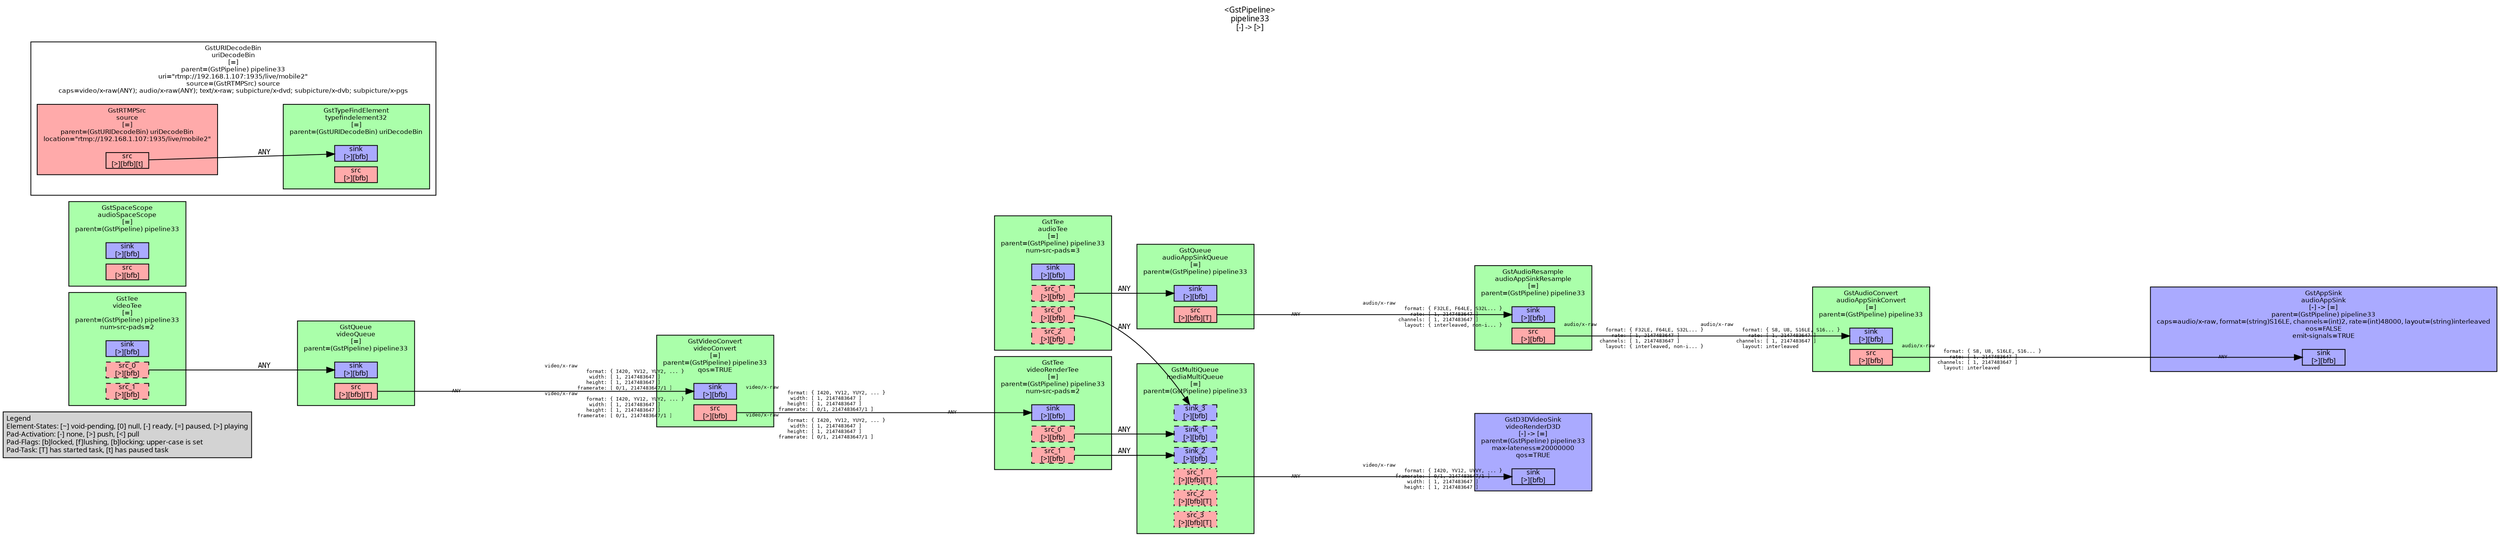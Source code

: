 digraph pipeline {
  rankdir=LR;
  fontname="sans";
  fontsize="10";
  labelloc=t;
  nodesep=.1;
  ranksep=.2;
  label="<GstPipeline>\npipeline33\n[-] -> [>]";
  node [style=filled, shape=box, fontsize="9", fontname="sans", margin="0.0,0.0"];
  edge [labelfontsize="6", fontsize="9", fontname="monospace"];
  
  legend [
    pos="0,0!",
    margin="0.05,0.05",
    label="Legend\lElement-States: [~] void-pending, [0] null, [-] ready, [=] paused, [>] playing\lPad-Activation: [-] none, [>] push, [<] pull\lPad-Flags: [b]locked, [f]lushing, [b]locking; upper-case is set\lPad-Task: [T] has started task, [t] has paused task\l"
,  ];
  subgraph cluster_audioAppSink_000000000E32C860 {
    fontname="Bitstream Vera Sans";
    fontsize="8";
    style=filled;
    color=black;

    label="GstAppSink\naudioAppSink\n[-] -> [=]\nparent=(GstPipeline) pipeline33\ncaps=audio/x-raw, format=(string)S16LE, channels=(int)2, rate=(int)48000, layout=(string)interleaved\neos=FALSE\nemit-signals=TRUE";
    audioAppSink_000000000E32C860_sink_000000000E32CB70 [color=black, fillcolor="#aaaaff", label="sink\n[>][bfb]", height="0.2", style="filled,solid"];
    fillcolor="#aaaaff";
  }

  subgraph cluster_audioAppSinkConvert_0000000008A7EA00 {
    fontname="Bitstream Vera Sans";
    fontsize="8";
    style=filled;
    color=black;

    label="GstAudioConvert\naudioAppSinkConvert\n[=]\nparent=(GstPipeline) pipeline33";
    audioAppSinkConvert_0000000008A7EA00_sink_000000000297BCA0 [color=black, fillcolor="#aaaaff", label="sink\n[>][bfb]", height="0.2", style="filled,solid"];
    audioAppSinkConvert_0000000008A7EA00_src_000000000297BEF0 [color=black, fillcolor="#ffaaaa", label="src\n[>][bfb]", height="0.2", style="filled,solid"];
    fillcolor="#aaffaa";
  }

  audioAppSinkConvert_0000000008A7EA00_src_000000000297BEF0 -> audioAppSink_000000000E32C860_sink_000000000E32CB70 [labeldistance="10", labelangle="0", label="                                                  ", taillabel="audio/x-raw\l              format: { S8, U8, S16LE, S16... }\l                rate: [ 1, 2147483647 ]\l            channels: [ 1, 2147483647 ]\l              layout: interleaved\l", headlabel="ANY"]
  subgraph cluster_audioAppSinkResample_000000000EEC3E80 {
    fontname="Bitstream Vera Sans";
    fontsize="8";
    style=filled;
    color=black;

    label="GstAudioResample\naudioAppSinkResample\n[=]\nparent=(GstPipeline) pipeline33";
    audioAppSinkResample_000000000EEC3E80_sink_000000000E690F00 [color=black, fillcolor="#aaaaff", label="sink\n[>][bfb]", height="0.2", style="filled,solid"];
    audioAppSinkResample_000000000EEC3E80_src_000000000E691280 [color=black, fillcolor="#ffaaaa", label="src\n[>][bfb]", height="0.2", style="filled,solid"];
    fillcolor="#aaffaa";
  }

  audioAppSinkResample_000000000EEC3E80_src_000000000E691280 -> audioAppSinkConvert_0000000008A7EA00_sink_000000000297BCA0 [labeldistance="10", labelangle="0", label="                                                  ", taillabel="audio/x-raw\l              format: { F32LE, F64LE, S32L... }\l                rate: [ 1, 2147483647 ]\l            channels: [ 1, 2147483647 ]\l              layout: { interleaved, non-i... }\l", headlabel="audio/x-raw\l              format: { S8, U8, S16LE, S16... }\l                rate: [ 1, 2147483647 ]\l            channels: [ 1, 2147483647 ]\l              layout: interleaved\l"]
  subgraph cluster_audioAppSinkQueue_0000000008C88A70 {
    fontname="Bitstream Vera Sans";
    fontsize="8";
    style=filled;
    color=black;

    label="GstQueue\naudioAppSinkQueue\n[=]\nparent=(GstPipeline) pipeline33";
    audioAppSinkQueue_0000000008C88A70_sink_0000000008B08FA0 [color=black, fillcolor="#aaaaff", label="sink\n[>][bfb]", height="0.2", style="filled,solid"];
    audioAppSinkQueue_0000000008C88A70_src_0000000008B091F0 [color=black, fillcolor="#ffaaaa", label="src\n[>][bfb][T]", height="0.2", style="filled,solid"];
    fillcolor="#aaffaa";
  }

  audioAppSinkQueue_0000000008C88A70_src_0000000008B091F0 -> audioAppSinkResample_000000000EEC3E80_sink_000000000E690F00 [labeldistance="10", labelangle="0", label="                                                  ", taillabel="ANY", headlabel="audio/x-raw\l              format: { F32LE, F64LE, S32L... }\l                rate: [ 1, 2147483647 ]\l            channels: [ 1, 2147483647 ]\l              layout: { interleaved, non-i... }\l"]
  subgraph cluster_audioSpaceScope_000000000A956F90 {
    fontname="Bitstream Vera Sans";
    fontsize="8";
    style=filled;
    color=black;

    label="GstSpaceScope\naudioSpaceScope\n[=]\nparent=(GstPipeline) pipeline33";
    audioSpaceScope_000000000A956F90_sink_0000000008A92B00 [color=black, fillcolor="#aaaaff", label="sink\n[>][bfb]", height="0.2", style="filled,solid"];
    audioSpaceScope_000000000A956F90_src_0000000008A92D50 [color=black, fillcolor="#ffaaaa", label="src\n[>][bfb]", height="0.2", style="filled,solid"];
    fillcolor="#aaffaa";
  }

  subgraph cluster_mediaMultiQueue_0000000002945690 {
    fontname="Bitstream Vera Sans";
    fontsize="8";
    style=filled;
    color=black;

    label="GstMultiQueue\nmediaMultiQueue\n[=]\nparent=(GstPipeline) pipeline33";
    mediaMultiQueue_0000000002945690_sink_1_0000000008AF2250 [color=black, fillcolor="#aaaaff", label="sink_1\n[>][bfb]", height="0.2", style="filled,dashed"];
    mediaMultiQueue_0000000002945690_sink_2_0000000008C88020 [color=black, fillcolor="#aaaaff", label="sink_2\n[>][bfb]", height="0.2", style="filled,dashed"];
    mediaMultiQueue_0000000002945690_sink_3_000000000E8EE7A0 [color=black, fillcolor="#aaaaff", label="sink_3\n[>][bfb]", height="0.2", style="filled,dashed"];
    mediaMultiQueue_0000000002945690_src_1_0000000008AF2520 [color=black, fillcolor="#ffaaaa", label="src_1\n[>][bfb][T]", height="0.2", style="filled,dotted"];
    mediaMultiQueue_0000000002945690_src_2_0000000008AEF300 [color=black, fillcolor="#ffaaaa", label="src_2\n[>][bfb][T]", height="0.2", style="filled,dotted"];
    mediaMultiQueue_0000000002945690_src_3_000000000E8EEBE0 [color=black, fillcolor="#ffaaaa", label="src_3\n[>][bfb][T]", height="0.2", style="filled,dotted"];
    fillcolor="#aaffaa";
  }

  mediaMultiQueue_0000000002945690_src_1_0000000008AF2520 -> videoRenderD3D_000000000E4877F0_sink_0000000002A4B7A0 [labeldistance="10", labelangle="0", label="                                                  ", taillabel="ANY", headlabel="video/x-raw\l              format: { I420, YV12, UYVY, ... }\l           framerate: [ 0/1, 2147483647/1 ]\l               width: [ 1, 2147483647 ]\l              height: [ 1, 2147483647 ]\l"]
  subgraph cluster_audioTee_00000000029447E0 {
    fontname="Bitstream Vera Sans";
    fontsize="8";
    style=filled;
    color=black;

    label="GstTee\naudioTee\n[=]\nparent=(GstPipeline) pipeline33\nnum-src-pads=3";
    audioTee_00000000029447E0_sink_0000000008A928B0 [color=black, fillcolor="#aaaaff", label="sink\n[>][bfb]", height="0.2", style="filled,solid"];
    audioTee_00000000029447E0_src_0_0000000002A46C50 [color=black, fillcolor="#ffaaaa", label="src_0\n[>][bfb]", height="0.2", style="filled,dashed"];
    audioTee_00000000029447E0_src_1_000000000E373DC0 [color=black, fillcolor="#ffaaaa", label="src_1\n[>][bfb]", height="0.2", style="filled,dashed"];
    audioTee_00000000029447E0_src_2_000000000E374150 [color=black, fillcolor="#ffaaaa", label="src_2\n[>][bfb]", height="0.2", style="filled,dashed"];
    fillcolor="#aaffaa";
  }

  audioTee_00000000029447E0_src_0_0000000002A46C50 -> mediaMultiQueue_0000000002945690_sink_3_000000000E8EE7A0 [label="ANY"]
  audioTee_00000000029447E0_src_1_000000000E373DC0 -> audioAppSinkQueue_0000000008C88A70_sink_0000000008B08FA0 [label="ANY"]
  subgraph cluster_videoRenderD3D_000000000E4877F0 {
    fontname="Bitstream Vera Sans";
    fontsize="8";
    style=filled;
    color=black;

    label="GstD3DVideoSink\nvideoRenderD3D\n[-] -> [=]\nparent=(GstPipeline) pipeline33\nmax-lateness=20000000\nqos=TRUE";
    videoRenderD3D_000000000E4877F0_sink_0000000002A4B7A0 [color=black, fillcolor="#aaaaff", label="sink\n[>][bfb]", height="0.2", style="filled,solid"];
    fillcolor="#aaaaff";
  }

  subgraph cluster_videoRenderTee_000000000E47A000 {
    fontname="Bitstream Vera Sans";
    fontsize="8";
    style=filled;
    color=black;

    label="GstTee\nvideoRenderTee\n[=]\nparent=(GstPipeline) pipeline33\nnum-src-pads=2";
    videoRenderTee_000000000E47A000_sink_0000000002A4B550 [color=black, fillcolor="#aaaaff", label="sink\n[>][bfb]", height="0.2", style="filled,solid"];
    videoRenderTee_000000000E47A000_src_0_000000000D3218A0 [color=black, fillcolor="#ffaaaa", label="src_0\n[>][bfb]", height="0.2", style="filled,dashed"];
    videoRenderTee_000000000E47A000_src_1_0000000002A46880 [color=black, fillcolor="#ffaaaa", label="src_1\n[>][bfb]", height="0.2", style="filled,dashed"];
    fillcolor="#aaffaa";
  }

  videoRenderTee_000000000E47A000_src_0_000000000D3218A0 -> mediaMultiQueue_0000000002945690_sink_1_0000000008AF2250 [label="ANY"]
  videoRenderTee_000000000E47A000_src_1_0000000002A46880 -> mediaMultiQueue_0000000002945690_sink_2_0000000008C88020 [label="ANY"]
  subgraph cluster_videoConvert_0000000008A8F9F0 {
    fontname="Bitstream Vera Sans";
    fontsize="8";
    style=filled;
    color=black;

    label="GstVideoConvert\nvideoConvert\n[=]\nparent=(GstPipeline) pipeline33\nqos=TRUE";
    videoConvert_0000000008A8F9F0_sink_000000000AD5EFD0 [color=black, fillcolor="#aaaaff", label="sink\n[>][bfb]", height="0.2", style="filled,solid"];
    videoConvert_0000000008A8F9F0_src_000000000AD5F220 [color=black, fillcolor="#ffaaaa", label="src\n[>][bfb]", height="0.2", style="filled,solid"];
    fillcolor="#aaffaa";
  }

  videoConvert_0000000008A8F9F0_src_000000000AD5F220 -> videoRenderTee_000000000E47A000_sink_0000000002A4B550 [labeldistance="10", labelangle="0", label="                                                  ", taillabel="video/x-raw\l              format: { I420, YV12, YUY2, ... }\l               width: [ 1, 2147483647 ]\l              height: [ 1, 2147483647 ]\l           framerate: [ 0/1, 2147483647/1 ]\lvideo/x-raw\l              format: { I420, YV12, YUY2, ... }\l               width: [ 1, 2147483647 ]\l              height: [ 1, 2147483647 ]\l           framerate: [ 0/1, 2147483647/1 ]\l", headlabel="ANY"]
  subgraph cluster_videoQueue_0000000008AE7090 {
    fontname="Bitstream Vera Sans";
    fontsize="8";
    style=filled;
    color=black;

    label="GstQueue\nvideoQueue\n[=]\nparent=(GstPipeline) pipeline33";
    videoQueue_0000000008AE7090_sink_000000000E445890 [color=black, fillcolor="#aaaaff", label="sink\n[>][bfb]", height="0.2", style="filled,solid"];
    videoQueue_0000000008AE7090_src_0000000008AE73D0 [color=black, fillcolor="#ffaaaa", label="src\n[>][bfb][T]", height="0.2", style="filled,solid"];
    fillcolor="#aaffaa";
  }

  videoQueue_0000000008AE7090_src_0000000008AE73D0 -> videoConvert_0000000008A8F9F0_sink_000000000AD5EFD0 [labeldistance="10", labelangle="0", label="                                                  ", taillabel="ANY", headlabel="video/x-raw\l              format: { I420, YV12, YUY2, ... }\l               width: [ 1, 2147483647 ]\l              height: [ 1, 2147483647 ]\l           framerate: [ 0/1, 2147483647/1 ]\lvideo/x-raw\l              format: { I420, YV12, YUY2, ... }\l               width: [ 1, 2147483647 ]\l              height: [ 1, 2147483647 ]\l           framerate: [ 0/1, 2147483647/1 ]\l"]
  subgraph cluster_videoTee_00000000029442A0 {
    fontname="Bitstream Vera Sans";
    fontsize="8";
    style=filled;
    color=black;

    label="GstTee\nvideoTee\n[=]\nparent=(GstPipeline) pipeline33\nnum-src-pads=2";
    videoTee_00000000029442A0_sink_000000000E6A8A00 [color=black, fillcolor="#aaaaff", label="sink\n[>][bfb]", height="0.2", style="filled,solid"];
    videoTee_00000000029442A0_src_0_000000000E444AB0 [color=black, fillcolor="#ffaaaa", label="src_0\n[>][bfb]", height="0.2", style="filled,dashed"];
    videoTee_00000000029442A0_src_1_000000000D321510 [color=black, fillcolor="#ffaaaa", label="src_1\n[>][bfb]", height="0.2", style="filled,dashed"];
    fillcolor="#aaffaa";
  }

  videoTee_00000000029442A0_src_0_000000000E444AB0 -> videoQueue_0000000008AE7090_sink_000000000E445890 [label="ANY"]
  subgraph cluster_uriDecodeBin_000000000E51EEE0 {
    fontname="Bitstream Vera Sans";
    fontsize="8";
    style=filled;
    color=black;

    label="GstURIDecodeBin\nuriDecodeBin\n[=]\nparent=(GstPipeline) pipeline33\nuri=\"rtmp://192.168.1.107:1935/live/mobile2\"\nsource=(GstRTMPSrc) source\ncaps=video/x-raw(ANY); audio/x-raw(ANY); text/x-raw; subpicture/x-dvd; subpicture/x-dvb; subpicture/x-pgs";
    fillcolor="#ffffff";
    subgraph cluster_typefindelement32_0000000008A6E0D0 {
      fontname="Bitstream Vera Sans";
      fontsize="8";
      style=filled;
      color=black;

      label="GstTypeFindElement\ntypefindelement32\n[=]\nparent=(GstURIDecodeBin) uriDecodeBin";
      typefindelement32_0000000008A6E0D0_sink_000000000E51C6B0 [color=black, fillcolor="#aaaaff", label="sink\n[>][bfb]", height="0.2", style="filled,solid"];
      typefindelement32_0000000008A6E0D0_src_000000000E51CAF0 [color=black, fillcolor="#ffaaaa", label="src\n[>][bfb]", height="0.2", style="filled,solid"];
      fillcolor="#aaffaa";
    }

    subgraph cluster_source_000000000E44EFD0 {
      fontname="Bitstream Vera Sans";
      fontsize="8";
      style=filled;
      color=black;

      label="GstRTMPSrc\nsource\n[=]\nparent=(GstURIDecodeBin) uriDecodeBin\nlocation=\"rtmp://192.168.1.107:1935/live/mobile2\"";
      source_000000000E44EFD0_src_000000000E44F300 [color=black, fillcolor="#ffaaaa", label="src\n[>][bfb][t]", height="0.2", style="filled,solid"];
      fillcolor="#ffaaaa";
    }

    source_000000000E44EFD0_src_000000000E44F300 -> typefindelement32_0000000008A6E0D0_sink_000000000E51C6B0 [label="ANY"]
  }

}
